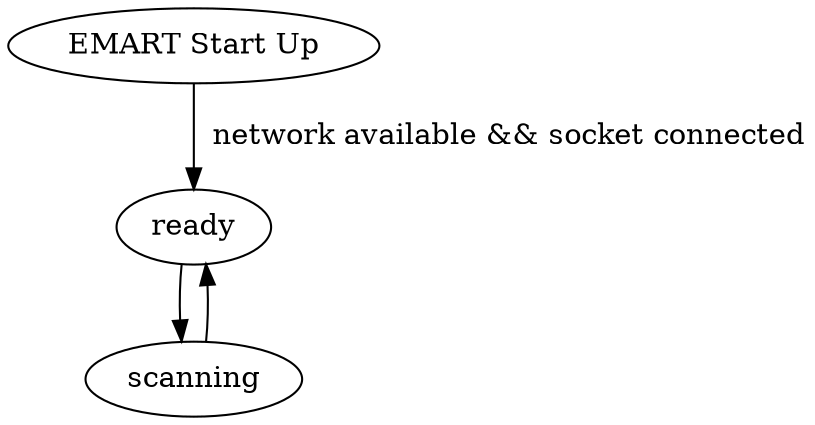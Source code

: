 digraph G {
    splines="FALSE";
    a[label="EMART Start Up"]
    b[label="ready"]
    c[label="scanning"]

    a->b[label="  network available && socket connected"]
    b->c
    c->b



}